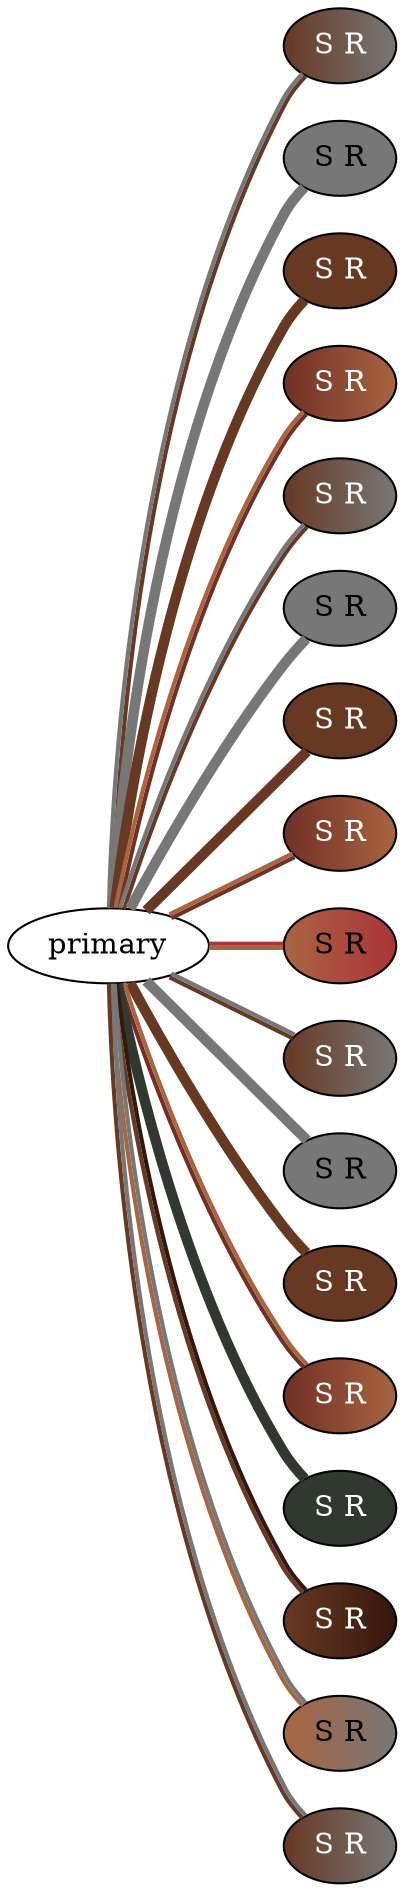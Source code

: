 graph {
 graph [rankdir=LR]
"1" [qtype="pendant_node", pendant_colors="#673923:#777777", pendant_ply="S", pendant_attach="R", pendant_length="41.0", label="S R", style=filled, fillcolor="#673923:#777777", fontcolor="#ffffff"]
"primary" -- "1" [qtype="pendant_link",penwidth=2,color="#673923:#777777"]
"2" [qtype="pendant_node", pendant_colors="#777777", pendant_ply="S", pendant_attach="R", pendant_length="33.0", label="S R", style=filled, fillcolor="#777777", fontcolor="#000000"]
"primary" -- "2" [qtype="pendant_link",penwidth=5,color="#777777"]
"3" [qtype="pendant_node", pendant_colors="#673923", pendant_ply="S", pendant_attach="R", pendant_length="14.0", label="S R", style=filled, fillcolor="#673923", fontcolor="#ffffff"]
"primary" -- "3" [qtype="pendant_link",penwidth=5,color="#673923"]
"4" [qtype="pendant_node", pendant_colors="#712F26:#A86540", pendant_ply="S", pendant_attach="R", pendant_length="48.0", label="S R", style=filled, fillcolor="#712F26:#A86540", fontcolor="#ffffff"]
"primary" -- "4" [qtype="pendant_link",penwidth=2,color="#712F26:#A86540"]
"5" [qtype="pendant_node", pendant_colors="#673923:#777777", pendant_ply="S", pendant_attach="R", pendant_length="39.0", label="S R", style=filled, fillcolor="#673923:#777777", fontcolor="#ffffff"]
"primary" -- "5" [qtype="pendant_link",penwidth=2,color="#673923:#777777"]
"6" [qtype="pendant_node", pendant_colors="#777777", pendant_ply="S", pendant_attach="R", pendant_length="33.0", label="S R", style=filled, fillcolor="#777777", fontcolor="#000000"]
"primary" -- "6" [qtype="pendant_link",penwidth=5,color="#777777"]
"7" [qtype="pendant_node", pendant_colors="#673923", pendant_ply="S", pendant_attach="R", pendant_length="32.0", label="S R", style=filled, fillcolor="#673923", fontcolor="#ffffff"]
"primary" -- "7" [qtype="pendant_link",penwidth=5,color="#673923"]
"8" [qtype="pendant_node", pendant_colors="#712F26:#A86540", pendant_ply="S", pendant_attach="R", pendant_length="38.0", label="S R", style=filled, fillcolor="#712F26:#A86540", fontcolor="#ffffff"]
"primary" -- "8" [qtype="pendant_link",penwidth=2,color="#712F26:#A86540"]
"9" [qtype="pendant_node", pendant_colors="#A86540:#AB343A", pendant_ply="S", pendant_attach="R", pendant_length="42.0", label="S R", style=filled, fillcolor="#A86540:#AB343A", fontcolor="#000000"]
"primary" -- "9" [qtype="pendant_link",penwidth=2,color="#A86540:#AB343A"]
"10" [qtype="pendant_node", pendant_colors="#673923:#777777", pendant_ply="S", pendant_attach="R", pendant_length="38.0", label="S R", style=filled, fillcolor="#673923:#777777", fontcolor="#ffffff"]
"primary" -- "10" [qtype="pendant_link",penwidth=2,color="#673923:#777777"]
"11" [qtype="pendant_node", pendant_colors="#777777", pendant_ply="S", pendant_attach="R", pendant_length="41.0", label="S R", style=filled, fillcolor="#777777", fontcolor="#000000"]
"primary" -- "11" [qtype="pendant_link",penwidth=5,color="#777777"]
"12" [qtype="pendant_node", pendant_colors="#673923", pendant_ply="S", pendant_attach="R", pendant_length="23.0", label="S R", style=filled, fillcolor="#673923", fontcolor="#ffffff"]
"primary" -- "12" [qtype="pendant_link",penwidth=5,color="#673923"]
"13" [qtype="pendant_node", pendant_colors="#712F26:#A86540", pendant_ply="S", pendant_attach="R", pendant_length="46.0", label="S R", style=filled, fillcolor="#712F26:#A86540", fontcolor="#ffffff"]
"primary" -- "13" [qtype="pendant_link",penwidth=2,color="#712F26:#A86540"]
"14" [qtype="pendant_node", pendant_colors="#313830", pendant_ply="S", pendant_attach="R", pendant_length="43.0", label="S R", style=filled, fillcolor="#313830", fontcolor="#ffffff"]
"primary" -- "14" [qtype="pendant_link",penwidth=5,color="#313830"]
"15" [qtype="pendant_node", pendant_colors="#673923:#35170C", pendant_ply="S", pendant_attach="R", pendant_length="51.0", label="S R", style=filled, fillcolor="#673923:#35170C", fontcolor="#ffffff"]
"primary" -- "15" [qtype="pendant_link",penwidth=2,color="#673923:#35170C"]
"16" [qtype="pendant_node", pendant_colors="#A86540:#777777", pendant_ply="S", pendant_attach="R", pendant_length="10.0", label="S R", style=filled, fillcolor="#A86540:#777777", fontcolor="#000000"]
"primary" -- "16" [qtype="pendant_link",penwidth=2,color="#A86540:#777777"]
"17" [qtype="pendant_node", pendant_colors="#673923:#777777", pendant_ply="S", pendant_attach="R", pendant_length="3.5", label="S R", style=filled, fillcolor="#673923:#777777", fontcolor="#ffffff"]
"primary" -- "17" [qtype="pendant_link",penwidth=2,color="#673923:#777777"]
}
